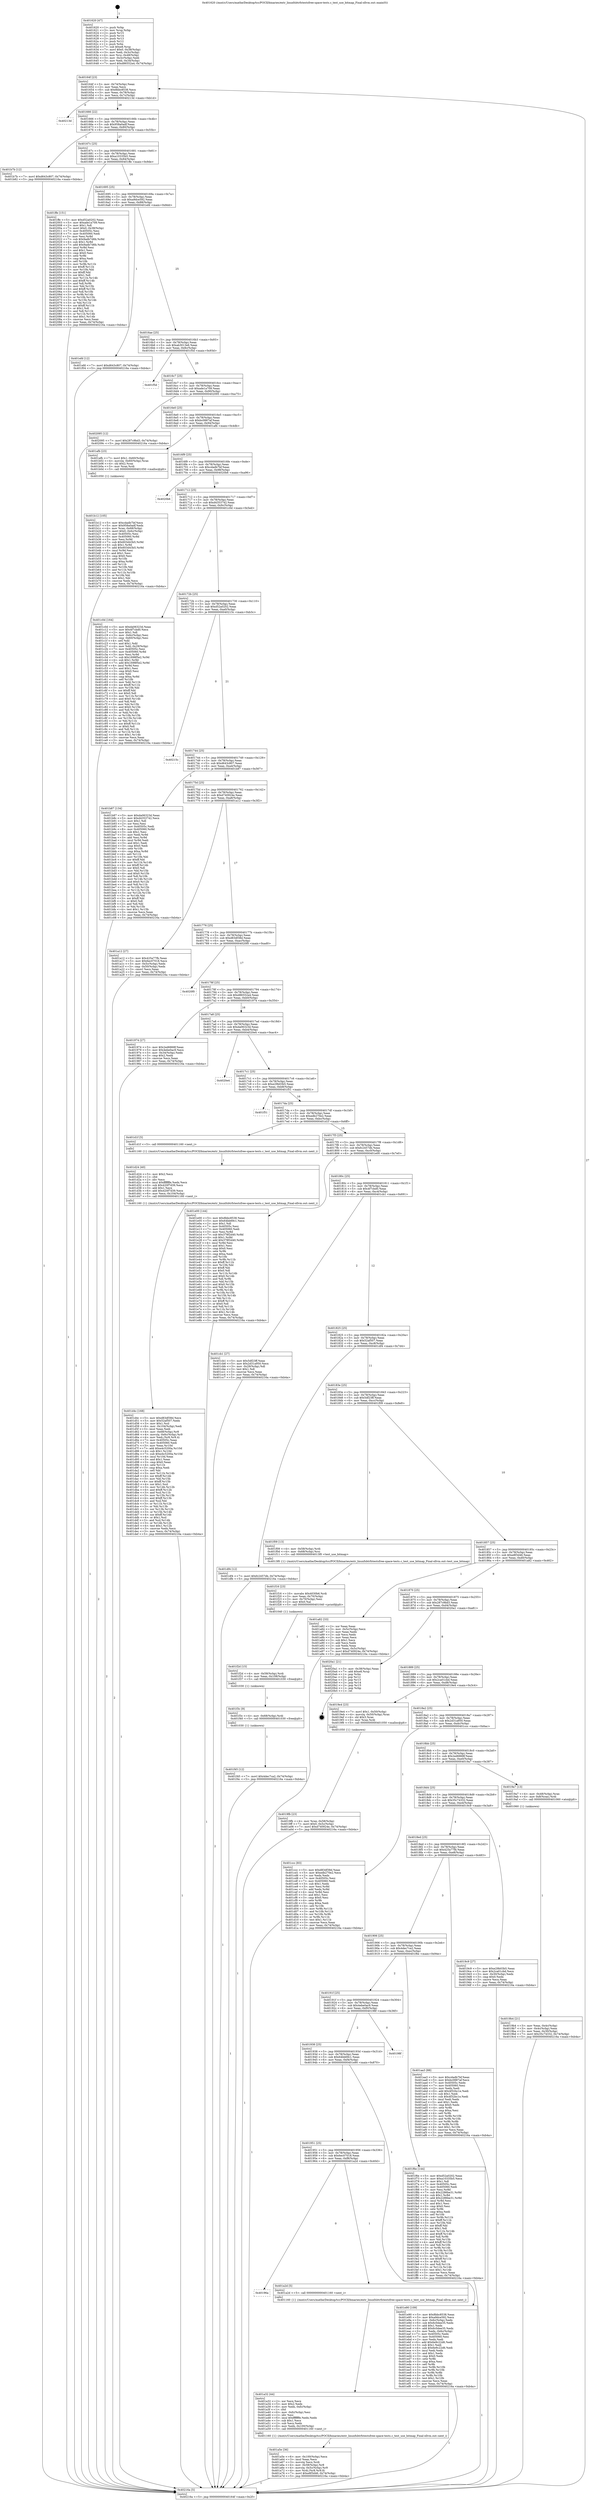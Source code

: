 digraph "0x401620" {
  label = "0x401620 (/mnt/c/Users/mathe/Desktop/tcc/POCII/binaries/extr_linuxfsbtrfstestsfree-space-tests.c_test_use_bitmap_Final-ollvm.out::main(0))"
  labelloc = "t"
  node[shape=record]

  Entry [label="",width=0.3,height=0.3,shape=circle,fillcolor=black,style=filled]
  "0x40164f" [label="{
     0x40164f [23]\l
     | [instrs]\l
     &nbsp;&nbsp;0x40164f \<+3\>: mov -0x74(%rbp),%eax\l
     &nbsp;&nbsp;0x401652 \<+2\>: mov %eax,%ecx\l
     &nbsp;&nbsp;0x401654 \<+6\>: sub $0x8bbc8538,%ecx\l
     &nbsp;&nbsp;0x40165a \<+3\>: mov %eax,-0x78(%rbp)\l
     &nbsp;&nbsp;0x40165d \<+3\>: mov %ecx,-0x7c(%rbp)\l
     &nbsp;&nbsp;0x401660 \<+6\>: je 000000000040213d \<main+0xb1d\>\l
  }"]
  "0x40213d" [label="{
     0x40213d\l
  }", style=dashed]
  "0x401666" [label="{
     0x401666 [22]\l
     | [instrs]\l
     &nbsp;&nbsp;0x401666 \<+5\>: jmp 000000000040166b \<main+0x4b\>\l
     &nbsp;&nbsp;0x40166b \<+3\>: mov -0x78(%rbp),%eax\l
     &nbsp;&nbsp;0x40166e \<+5\>: sub $0x958a0adf,%eax\l
     &nbsp;&nbsp;0x401673 \<+3\>: mov %eax,-0x80(%rbp)\l
     &nbsp;&nbsp;0x401676 \<+6\>: je 0000000000401b7b \<main+0x55b\>\l
  }"]
  Exit [label="",width=0.3,height=0.3,shape=circle,fillcolor=black,style=filled,peripheries=2]
  "0x401b7b" [label="{
     0x401b7b [12]\l
     | [instrs]\l
     &nbsp;&nbsp;0x401b7b \<+7\>: movl $0xd643c807,-0x74(%rbp)\l
     &nbsp;&nbsp;0x401b82 \<+5\>: jmp 000000000040216a \<main+0xb4a\>\l
  }"]
  "0x40167c" [label="{
     0x40167c [25]\l
     | [instrs]\l
     &nbsp;&nbsp;0x40167c \<+5\>: jmp 0000000000401681 \<main+0x61\>\l
     &nbsp;&nbsp;0x401681 \<+3\>: mov -0x78(%rbp),%eax\l
     &nbsp;&nbsp;0x401684 \<+5\>: sub $0xa10335b5,%eax\l
     &nbsp;&nbsp;0x401689 \<+6\>: mov %eax,-0x84(%rbp)\l
     &nbsp;&nbsp;0x40168f \<+6\>: je 0000000000401ffe \<main+0x9de\>\l
  }"]
  "0x401f45" [label="{
     0x401f45 [12]\l
     | [instrs]\l
     &nbsp;&nbsp;0x401f45 \<+7\>: movl $0x4dec7ca2,-0x74(%rbp)\l
     &nbsp;&nbsp;0x401f4c \<+5\>: jmp 000000000040216a \<main+0xb4a\>\l
  }"]
  "0x401ffe" [label="{
     0x401ffe [151]\l
     | [instrs]\l
     &nbsp;&nbsp;0x401ffe \<+5\>: mov $0xd52a0202,%eax\l
     &nbsp;&nbsp;0x402003 \<+5\>: mov $0xade1a709,%ecx\l
     &nbsp;&nbsp;0x402008 \<+2\>: mov $0x1,%dl\l
     &nbsp;&nbsp;0x40200a \<+7\>: movl $0x0,-0x38(%rbp)\l
     &nbsp;&nbsp;0x402011 \<+7\>: mov 0x40505c,%esi\l
     &nbsp;&nbsp;0x402018 \<+7\>: mov 0x405060,%edi\l
     &nbsp;&nbsp;0x40201f \<+3\>: mov %esi,%r8d\l
     &nbsp;&nbsp;0x402022 \<+7\>: sub $0x9adb7d6b,%r8d\l
     &nbsp;&nbsp;0x402029 \<+4\>: sub $0x1,%r8d\l
     &nbsp;&nbsp;0x40202d \<+7\>: add $0x9adb7d6b,%r8d\l
     &nbsp;&nbsp;0x402034 \<+4\>: imul %r8d,%esi\l
     &nbsp;&nbsp;0x402038 \<+3\>: and $0x1,%esi\l
     &nbsp;&nbsp;0x40203b \<+3\>: cmp $0x0,%esi\l
     &nbsp;&nbsp;0x40203e \<+4\>: sete %r9b\l
     &nbsp;&nbsp;0x402042 \<+3\>: cmp $0xa,%edi\l
     &nbsp;&nbsp;0x402045 \<+4\>: setl %r10b\l
     &nbsp;&nbsp;0x402049 \<+3\>: mov %r9b,%r11b\l
     &nbsp;&nbsp;0x40204c \<+4\>: xor $0xff,%r11b\l
     &nbsp;&nbsp;0x402050 \<+3\>: mov %r10b,%bl\l
     &nbsp;&nbsp;0x402053 \<+3\>: xor $0xff,%bl\l
     &nbsp;&nbsp;0x402056 \<+3\>: xor $0x1,%dl\l
     &nbsp;&nbsp;0x402059 \<+3\>: mov %r11b,%r14b\l
     &nbsp;&nbsp;0x40205c \<+4\>: and $0xff,%r14b\l
     &nbsp;&nbsp;0x402060 \<+3\>: and %dl,%r9b\l
     &nbsp;&nbsp;0x402063 \<+3\>: mov %bl,%r15b\l
     &nbsp;&nbsp;0x402066 \<+4\>: and $0xff,%r15b\l
     &nbsp;&nbsp;0x40206a \<+3\>: and %dl,%r10b\l
     &nbsp;&nbsp;0x40206d \<+3\>: or %r9b,%r14b\l
     &nbsp;&nbsp;0x402070 \<+3\>: or %r10b,%r15b\l
     &nbsp;&nbsp;0x402073 \<+3\>: xor %r15b,%r14b\l
     &nbsp;&nbsp;0x402076 \<+3\>: or %bl,%r11b\l
     &nbsp;&nbsp;0x402079 \<+4\>: xor $0xff,%r11b\l
     &nbsp;&nbsp;0x40207d \<+3\>: or $0x1,%dl\l
     &nbsp;&nbsp;0x402080 \<+3\>: and %dl,%r11b\l
     &nbsp;&nbsp;0x402083 \<+3\>: or %r11b,%r14b\l
     &nbsp;&nbsp;0x402086 \<+4\>: test $0x1,%r14b\l
     &nbsp;&nbsp;0x40208a \<+3\>: cmovne %ecx,%eax\l
     &nbsp;&nbsp;0x40208d \<+3\>: mov %eax,-0x74(%rbp)\l
     &nbsp;&nbsp;0x402090 \<+5\>: jmp 000000000040216a \<main+0xb4a\>\l
  }"]
  "0x401695" [label="{
     0x401695 [25]\l
     | [instrs]\l
     &nbsp;&nbsp;0x401695 \<+5\>: jmp 000000000040169a \<main+0x7a\>\l
     &nbsp;&nbsp;0x40169a \<+3\>: mov -0x78(%rbp),%eax\l
     &nbsp;&nbsp;0x40169d \<+5\>: sub $0xa9dce592,%eax\l
     &nbsp;&nbsp;0x4016a2 \<+6\>: mov %eax,-0x88(%rbp)\l
     &nbsp;&nbsp;0x4016a8 \<+6\>: je 0000000000401efd \<main+0x8dd\>\l
  }"]
  "0x401f3c" [label="{
     0x401f3c [9]\l
     | [instrs]\l
     &nbsp;&nbsp;0x401f3c \<+4\>: mov -0x68(%rbp),%rdi\l
     &nbsp;&nbsp;0x401f40 \<+5\>: call 0000000000401030 \<free@plt\>\l
     | [calls]\l
     &nbsp;&nbsp;0x401030 \{1\} (unknown)\l
  }"]
  "0x401efd" [label="{
     0x401efd [12]\l
     | [instrs]\l
     &nbsp;&nbsp;0x401efd \<+7\>: movl $0xd643c807,-0x74(%rbp)\l
     &nbsp;&nbsp;0x401f04 \<+5\>: jmp 000000000040216a \<main+0xb4a\>\l
  }"]
  "0x4016ae" [label="{
     0x4016ae [25]\l
     | [instrs]\l
     &nbsp;&nbsp;0x4016ae \<+5\>: jmp 00000000004016b3 \<main+0x93\>\l
     &nbsp;&nbsp;0x4016b3 \<+3\>: mov -0x78(%rbp),%eax\l
     &nbsp;&nbsp;0x4016b6 \<+5\>: sub $0xab3013e6,%eax\l
     &nbsp;&nbsp;0x4016bb \<+6\>: mov %eax,-0x8c(%rbp)\l
     &nbsp;&nbsp;0x4016c1 \<+6\>: je 0000000000401f5d \<main+0x93d\>\l
  }"]
  "0x401f2d" [label="{
     0x401f2d [15]\l
     | [instrs]\l
     &nbsp;&nbsp;0x401f2d \<+4\>: mov -0x58(%rbp),%rdi\l
     &nbsp;&nbsp;0x401f31 \<+6\>: mov %eax,-0x108(%rbp)\l
     &nbsp;&nbsp;0x401f37 \<+5\>: call 0000000000401030 \<free@plt\>\l
     | [calls]\l
     &nbsp;&nbsp;0x401030 \{1\} (unknown)\l
  }"]
  "0x401f5d" [label="{
     0x401f5d\l
  }", style=dashed]
  "0x4016c7" [label="{
     0x4016c7 [25]\l
     | [instrs]\l
     &nbsp;&nbsp;0x4016c7 \<+5\>: jmp 00000000004016cc \<main+0xac\>\l
     &nbsp;&nbsp;0x4016cc \<+3\>: mov -0x78(%rbp),%eax\l
     &nbsp;&nbsp;0x4016cf \<+5\>: sub $0xade1a709,%eax\l
     &nbsp;&nbsp;0x4016d4 \<+6\>: mov %eax,-0x90(%rbp)\l
     &nbsp;&nbsp;0x4016da \<+6\>: je 0000000000402095 \<main+0xa75\>\l
  }"]
  "0x401f16" [label="{
     0x401f16 [23]\l
     | [instrs]\l
     &nbsp;&nbsp;0x401f16 \<+10\>: movabs $0x4030b6,%rdi\l
     &nbsp;&nbsp;0x401f20 \<+3\>: mov %eax,-0x70(%rbp)\l
     &nbsp;&nbsp;0x401f23 \<+3\>: mov -0x70(%rbp),%esi\l
     &nbsp;&nbsp;0x401f26 \<+2\>: mov $0x0,%al\l
     &nbsp;&nbsp;0x401f28 \<+5\>: call 0000000000401040 \<printf@plt\>\l
     | [calls]\l
     &nbsp;&nbsp;0x401040 \{1\} (unknown)\l
  }"]
  "0x402095" [label="{
     0x402095 [12]\l
     | [instrs]\l
     &nbsp;&nbsp;0x402095 \<+7\>: movl $0x287c9bd3,-0x74(%rbp)\l
     &nbsp;&nbsp;0x40209c \<+5\>: jmp 000000000040216a \<main+0xb4a\>\l
  }"]
  "0x4016e0" [label="{
     0x4016e0 [25]\l
     | [instrs]\l
     &nbsp;&nbsp;0x4016e0 \<+5\>: jmp 00000000004016e5 \<main+0xc5\>\l
     &nbsp;&nbsp;0x4016e5 \<+3\>: mov -0x78(%rbp),%eax\l
     &nbsp;&nbsp;0x4016e8 \<+5\>: sub $0xbc0887af,%eax\l
     &nbsp;&nbsp;0x4016ed \<+6\>: mov %eax,-0x94(%rbp)\l
     &nbsp;&nbsp;0x4016f3 \<+6\>: je 0000000000401afb \<main+0x4db\>\l
  }"]
  "0x401d4c" [label="{
     0x401d4c [168]\l
     | [instrs]\l
     &nbsp;&nbsp;0x401d4c \<+5\>: mov $0xd83df38d,%ecx\l
     &nbsp;&nbsp;0x401d51 \<+5\>: mov $0x52af507,%edx\l
     &nbsp;&nbsp;0x401d56 \<+3\>: mov $0x1,%sil\l
     &nbsp;&nbsp;0x401d59 \<+6\>: mov -0x104(%rbp),%edi\l
     &nbsp;&nbsp;0x401d5f \<+3\>: imul %eax,%edi\l
     &nbsp;&nbsp;0x401d62 \<+4\>: mov -0x68(%rbp),%r8\l
     &nbsp;&nbsp;0x401d66 \<+4\>: movslq -0x6c(%rbp),%r9\l
     &nbsp;&nbsp;0x401d6a \<+4\>: mov %edi,(%r8,%r9,4)\l
     &nbsp;&nbsp;0x401d6e \<+7\>: mov 0x40505c,%eax\l
     &nbsp;&nbsp;0x401d75 \<+7\>: mov 0x405060,%edi\l
     &nbsp;&nbsp;0x401d7c \<+3\>: mov %eax,%r10d\l
     &nbsp;&nbsp;0x401d7f \<+7\>: add $0xe4c5200a,%r10d\l
     &nbsp;&nbsp;0x401d86 \<+4\>: sub $0x1,%r10d\l
     &nbsp;&nbsp;0x401d8a \<+7\>: sub $0xe4c5200a,%r10d\l
     &nbsp;&nbsp;0x401d91 \<+4\>: imul %r10d,%eax\l
     &nbsp;&nbsp;0x401d95 \<+3\>: and $0x1,%eax\l
     &nbsp;&nbsp;0x401d98 \<+3\>: cmp $0x0,%eax\l
     &nbsp;&nbsp;0x401d9b \<+4\>: sete %r11b\l
     &nbsp;&nbsp;0x401d9f \<+3\>: cmp $0xa,%edi\l
     &nbsp;&nbsp;0x401da2 \<+3\>: setl %bl\l
     &nbsp;&nbsp;0x401da5 \<+3\>: mov %r11b,%r14b\l
     &nbsp;&nbsp;0x401da8 \<+4\>: xor $0xff,%r14b\l
     &nbsp;&nbsp;0x401dac \<+3\>: mov %bl,%r15b\l
     &nbsp;&nbsp;0x401daf \<+4\>: xor $0xff,%r15b\l
     &nbsp;&nbsp;0x401db3 \<+4\>: xor $0x1,%sil\l
     &nbsp;&nbsp;0x401db7 \<+3\>: mov %r14b,%r12b\l
     &nbsp;&nbsp;0x401dba \<+4\>: and $0xff,%r12b\l
     &nbsp;&nbsp;0x401dbe \<+3\>: and %sil,%r11b\l
     &nbsp;&nbsp;0x401dc1 \<+3\>: mov %r15b,%r13b\l
     &nbsp;&nbsp;0x401dc4 \<+4\>: and $0xff,%r13b\l
     &nbsp;&nbsp;0x401dc8 \<+3\>: and %sil,%bl\l
     &nbsp;&nbsp;0x401dcb \<+3\>: or %r11b,%r12b\l
     &nbsp;&nbsp;0x401dce \<+3\>: or %bl,%r13b\l
     &nbsp;&nbsp;0x401dd1 \<+3\>: xor %r13b,%r12b\l
     &nbsp;&nbsp;0x401dd4 \<+3\>: or %r15b,%r14b\l
     &nbsp;&nbsp;0x401dd7 \<+4\>: xor $0xff,%r14b\l
     &nbsp;&nbsp;0x401ddb \<+4\>: or $0x1,%sil\l
     &nbsp;&nbsp;0x401ddf \<+3\>: and %sil,%r14b\l
     &nbsp;&nbsp;0x401de2 \<+3\>: or %r14b,%r12b\l
     &nbsp;&nbsp;0x401de5 \<+4\>: test $0x1,%r12b\l
     &nbsp;&nbsp;0x401de9 \<+3\>: cmovne %edx,%ecx\l
     &nbsp;&nbsp;0x401dec \<+3\>: mov %ecx,-0x74(%rbp)\l
     &nbsp;&nbsp;0x401def \<+5\>: jmp 000000000040216a \<main+0xb4a\>\l
  }"]
  "0x401afb" [label="{
     0x401afb [23]\l
     | [instrs]\l
     &nbsp;&nbsp;0x401afb \<+7\>: movl $0x1,-0x60(%rbp)\l
     &nbsp;&nbsp;0x401b02 \<+4\>: movslq -0x60(%rbp),%rax\l
     &nbsp;&nbsp;0x401b06 \<+4\>: shl $0x2,%rax\l
     &nbsp;&nbsp;0x401b0a \<+3\>: mov %rax,%rdi\l
     &nbsp;&nbsp;0x401b0d \<+5\>: call 0000000000401050 \<malloc@plt\>\l
     | [calls]\l
     &nbsp;&nbsp;0x401050 \{1\} (unknown)\l
  }"]
  "0x4016f9" [label="{
     0x4016f9 [25]\l
     | [instrs]\l
     &nbsp;&nbsp;0x4016f9 \<+5\>: jmp 00000000004016fe \<main+0xde\>\l
     &nbsp;&nbsp;0x4016fe \<+3\>: mov -0x78(%rbp),%eax\l
     &nbsp;&nbsp;0x401701 \<+5\>: sub $0xcdadb7bf,%eax\l
     &nbsp;&nbsp;0x401706 \<+6\>: mov %eax,-0x98(%rbp)\l
     &nbsp;&nbsp;0x40170c \<+6\>: je 00000000004020b6 \<main+0xa96\>\l
  }"]
  "0x401d24" [label="{
     0x401d24 [40]\l
     | [instrs]\l
     &nbsp;&nbsp;0x401d24 \<+5\>: mov $0x2,%ecx\l
     &nbsp;&nbsp;0x401d29 \<+1\>: cltd\l
     &nbsp;&nbsp;0x401d2a \<+2\>: idiv %ecx\l
     &nbsp;&nbsp;0x401d2c \<+6\>: imul $0xfffffffe,%edx,%ecx\l
     &nbsp;&nbsp;0x401d32 \<+6\>: sub $0x420f7d39,%ecx\l
     &nbsp;&nbsp;0x401d38 \<+3\>: add $0x1,%ecx\l
     &nbsp;&nbsp;0x401d3b \<+6\>: add $0x420f7d39,%ecx\l
     &nbsp;&nbsp;0x401d41 \<+6\>: mov %ecx,-0x104(%rbp)\l
     &nbsp;&nbsp;0x401d47 \<+5\>: call 0000000000401160 \<next_i\>\l
     | [calls]\l
     &nbsp;&nbsp;0x401160 \{1\} (/mnt/c/Users/mathe/Desktop/tcc/POCII/binaries/extr_linuxfsbtrfstestsfree-space-tests.c_test_use_bitmap_Final-ollvm.out::next_i)\l
  }"]
  "0x4020b6" [label="{
     0x4020b6\l
  }", style=dashed]
  "0x401712" [label="{
     0x401712 [25]\l
     | [instrs]\l
     &nbsp;&nbsp;0x401712 \<+5\>: jmp 0000000000401717 \<main+0xf7\>\l
     &nbsp;&nbsp;0x401717 \<+3\>: mov -0x78(%rbp),%eax\l
     &nbsp;&nbsp;0x40171a \<+5\>: sub $0xd4353742,%eax\l
     &nbsp;&nbsp;0x40171f \<+6\>: mov %eax,-0x9c(%rbp)\l
     &nbsp;&nbsp;0x401725 \<+6\>: je 0000000000401c0d \<main+0x5ed\>\l
  }"]
  "0x401b12" [label="{
     0x401b12 [105]\l
     | [instrs]\l
     &nbsp;&nbsp;0x401b12 \<+5\>: mov $0xcdadb7bf,%ecx\l
     &nbsp;&nbsp;0x401b17 \<+5\>: mov $0x958a0adf,%edx\l
     &nbsp;&nbsp;0x401b1c \<+4\>: mov %rax,-0x68(%rbp)\l
     &nbsp;&nbsp;0x401b20 \<+7\>: movl $0x0,-0x6c(%rbp)\l
     &nbsp;&nbsp;0x401b27 \<+7\>: mov 0x40505c,%esi\l
     &nbsp;&nbsp;0x401b2e \<+8\>: mov 0x405060,%r8d\l
     &nbsp;&nbsp;0x401b36 \<+3\>: mov %esi,%r9d\l
     &nbsp;&nbsp;0x401b39 \<+7\>: sub $0x603d43b5,%r9d\l
     &nbsp;&nbsp;0x401b40 \<+4\>: sub $0x1,%r9d\l
     &nbsp;&nbsp;0x401b44 \<+7\>: add $0x603d43b5,%r9d\l
     &nbsp;&nbsp;0x401b4b \<+4\>: imul %r9d,%esi\l
     &nbsp;&nbsp;0x401b4f \<+3\>: and $0x1,%esi\l
     &nbsp;&nbsp;0x401b52 \<+3\>: cmp $0x0,%esi\l
     &nbsp;&nbsp;0x401b55 \<+4\>: sete %r10b\l
     &nbsp;&nbsp;0x401b59 \<+4\>: cmp $0xa,%r8d\l
     &nbsp;&nbsp;0x401b5d \<+4\>: setl %r11b\l
     &nbsp;&nbsp;0x401b61 \<+3\>: mov %r10b,%bl\l
     &nbsp;&nbsp;0x401b64 \<+3\>: and %r11b,%bl\l
     &nbsp;&nbsp;0x401b67 \<+3\>: xor %r11b,%r10b\l
     &nbsp;&nbsp;0x401b6a \<+3\>: or %r10b,%bl\l
     &nbsp;&nbsp;0x401b6d \<+3\>: test $0x1,%bl\l
     &nbsp;&nbsp;0x401b70 \<+3\>: cmovne %edx,%ecx\l
     &nbsp;&nbsp;0x401b73 \<+3\>: mov %ecx,-0x74(%rbp)\l
     &nbsp;&nbsp;0x401b76 \<+5\>: jmp 000000000040216a \<main+0xb4a\>\l
  }"]
  "0x401c0d" [label="{
     0x401c0d [164]\l
     | [instrs]\l
     &nbsp;&nbsp;0x401c0d \<+5\>: mov $0xda06323d,%eax\l
     &nbsp;&nbsp;0x401c12 \<+5\>: mov $0x4f7cbd0,%ecx\l
     &nbsp;&nbsp;0x401c17 \<+2\>: mov $0x1,%dl\l
     &nbsp;&nbsp;0x401c19 \<+3\>: mov -0x6c(%rbp),%esi\l
     &nbsp;&nbsp;0x401c1c \<+3\>: cmp -0x60(%rbp),%esi\l
     &nbsp;&nbsp;0x401c1f \<+4\>: setl %dil\l
     &nbsp;&nbsp;0x401c23 \<+4\>: and $0x1,%dil\l
     &nbsp;&nbsp;0x401c27 \<+4\>: mov %dil,-0x29(%rbp)\l
     &nbsp;&nbsp;0x401c2b \<+7\>: mov 0x40505c,%esi\l
     &nbsp;&nbsp;0x401c32 \<+8\>: mov 0x405060,%r8d\l
     &nbsp;&nbsp;0x401c3a \<+3\>: mov %esi,%r9d\l
     &nbsp;&nbsp;0x401c3d \<+7\>: sub $0x1698f5e2,%r9d\l
     &nbsp;&nbsp;0x401c44 \<+4\>: sub $0x1,%r9d\l
     &nbsp;&nbsp;0x401c48 \<+7\>: add $0x1698f5e2,%r9d\l
     &nbsp;&nbsp;0x401c4f \<+4\>: imul %r9d,%esi\l
     &nbsp;&nbsp;0x401c53 \<+3\>: and $0x1,%esi\l
     &nbsp;&nbsp;0x401c56 \<+3\>: cmp $0x0,%esi\l
     &nbsp;&nbsp;0x401c59 \<+4\>: sete %dil\l
     &nbsp;&nbsp;0x401c5d \<+4\>: cmp $0xa,%r8d\l
     &nbsp;&nbsp;0x401c61 \<+4\>: setl %r10b\l
     &nbsp;&nbsp;0x401c65 \<+3\>: mov %dil,%r11b\l
     &nbsp;&nbsp;0x401c68 \<+4\>: xor $0xff,%r11b\l
     &nbsp;&nbsp;0x401c6c \<+3\>: mov %r10b,%bl\l
     &nbsp;&nbsp;0x401c6f \<+3\>: xor $0xff,%bl\l
     &nbsp;&nbsp;0x401c72 \<+3\>: xor $0x0,%dl\l
     &nbsp;&nbsp;0x401c75 \<+3\>: mov %r11b,%r14b\l
     &nbsp;&nbsp;0x401c78 \<+4\>: and $0x0,%r14b\l
     &nbsp;&nbsp;0x401c7c \<+3\>: and %dl,%dil\l
     &nbsp;&nbsp;0x401c7f \<+3\>: mov %bl,%r15b\l
     &nbsp;&nbsp;0x401c82 \<+4\>: and $0x0,%r15b\l
     &nbsp;&nbsp;0x401c86 \<+3\>: and %dl,%r10b\l
     &nbsp;&nbsp;0x401c89 \<+3\>: or %dil,%r14b\l
     &nbsp;&nbsp;0x401c8c \<+3\>: or %r10b,%r15b\l
     &nbsp;&nbsp;0x401c8f \<+3\>: xor %r15b,%r14b\l
     &nbsp;&nbsp;0x401c92 \<+3\>: or %bl,%r11b\l
     &nbsp;&nbsp;0x401c95 \<+4\>: xor $0xff,%r11b\l
     &nbsp;&nbsp;0x401c99 \<+3\>: or $0x0,%dl\l
     &nbsp;&nbsp;0x401c9c \<+3\>: and %dl,%r11b\l
     &nbsp;&nbsp;0x401c9f \<+3\>: or %r11b,%r14b\l
     &nbsp;&nbsp;0x401ca2 \<+4\>: test $0x1,%r14b\l
     &nbsp;&nbsp;0x401ca6 \<+3\>: cmovne %ecx,%eax\l
     &nbsp;&nbsp;0x401ca9 \<+3\>: mov %eax,-0x74(%rbp)\l
     &nbsp;&nbsp;0x401cac \<+5\>: jmp 000000000040216a \<main+0xb4a\>\l
  }"]
  "0x40172b" [label="{
     0x40172b [25]\l
     | [instrs]\l
     &nbsp;&nbsp;0x40172b \<+5\>: jmp 0000000000401730 \<main+0x110\>\l
     &nbsp;&nbsp;0x401730 \<+3\>: mov -0x78(%rbp),%eax\l
     &nbsp;&nbsp;0x401733 \<+5\>: sub $0xd52a0202,%eax\l
     &nbsp;&nbsp;0x401738 \<+6\>: mov %eax,-0xa0(%rbp)\l
     &nbsp;&nbsp;0x40173e \<+6\>: je 000000000040215c \<main+0xb3c\>\l
  }"]
  "0x401a5e" [label="{
     0x401a5e [36]\l
     | [instrs]\l
     &nbsp;&nbsp;0x401a5e \<+6\>: mov -0x100(%rbp),%ecx\l
     &nbsp;&nbsp;0x401a64 \<+3\>: imul %eax,%ecx\l
     &nbsp;&nbsp;0x401a67 \<+3\>: movslq %ecx,%rdi\l
     &nbsp;&nbsp;0x401a6a \<+4\>: mov -0x58(%rbp),%r8\l
     &nbsp;&nbsp;0x401a6e \<+4\>: movslq -0x5c(%rbp),%r9\l
     &nbsp;&nbsp;0x401a72 \<+4\>: mov %rdi,(%r8,%r9,8)\l
     &nbsp;&nbsp;0x401a76 \<+7\>: movl $0xe8f3d46,-0x74(%rbp)\l
     &nbsp;&nbsp;0x401a7d \<+5\>: jmp 000000000040216a \<main+0xb4a\>\l
  }"]
  "0x40215c" [label="{
     0x40215c\l
  }", style=dashed]
  "0x401744" [label="{
     0x401744 [25]\l
     | [instrs]\l
     &nbsp;&nbsp;0x401744 \<+5\>: jmp 0000000000401749 \<main+0x129\>\l
     &nbsp;&nbsp;0x401749 \<+3\>: mov -0x78(%rbp),%eax\l
     &nbsp;&nbsp;0x40174c \<+5\>: sub $0xd643c807,%eax\l
     &nbsp;&nbsp;0x401751 \<+6\>: mov %eax,-0xa4(%rbp)\l
     &nbsp;&nbsp;0x401757 \<+6\>: je 0000000000401b87 \<main+0x567\>\l
  }"]
  "0x401a32" [label="{
     0x401a32 [44]\l
     | [instrs]\l
     &nbsp;&nbsp;0x401a32 \<+2\>: xor %ecx,%ecx\l
     &nbsp;&nbsp;0x401a34 \<+5\>: mov $0x2,%edx\l
     &nbsp;&nbsp;0x401a39 \<+6\>: mov %edx,-0xfc(%rbp)\l
     &nbsp;&nbsp;0x401a3f \<+1\>: cltd\l
     &nbsp;&nbsp;0x401a40 \<+6\>: mov -0xfc(%rbp),%esi\l
     &nbsp;&nbsp;0x401a46 \<+2\>: idiv %esi\l
     &nbsp;&nbsp;0x401a48 \<+6\>: imul $0xfffffffe,%edx,%edx\l
     &nbsp;&nbsp;0x401a4e \<+3\>: sub $0x1,%ecx\l
     &nbsp;&nbsp;0x401a51 \<+2\>: sub %ecx,%edx\l
     &nbsp;&nbsp;0x401a53 \<+6\>: mov %edx,-0x100(%rbp)\l
     &nbsp;&nbsp;0x401a59 \<+5\>: call 0000000000401160 \<next_i\>\l
     | [calls]\l
     &nbsp;&nbsp;0x401160 \{1\} (/mnt/c/Users/mathe/Desktop/tcc/POCII/binaries/extr_linuxfsbtrfstestsfree-space-tests.c_test_use_bitmap_Final-ollvm.out::next_i)\l
  }"]
  "0x401b87" [label="{
     0x401b87 [134]\l
     | [instrs]\l
     &nbsp;&nbsp;0x401b87 \<+5\>: mov $0xda06323d,%eax\l
     &nbsp;&nbsp;0x401b8c \<+5\>: mov $0xd4353742,%ecx\l
     &nbsp;&nbsp;0x401b91 \<+2\>: mov $0x1,%dl\l
     &nbsp;&nbsp;0x401b93 \<+2\>: xor %esi,%esi\l
     &nbsp;&nbsp;0x401b95 \<+7\>: mov 0x40505c,%edi\l
     &nbsp;&nbsp;0x401b9c \<+8\>: mov 0x405060,%r8d\l
     &nbsp;&nbsp;0x401ba4 \<+3\>: sub $0x1,%esi\l
     &nbsp;&nbsp;0x401ba7 \<+3\>: mov %edi,%r9d\l
     &nbsp;&nbsp;0x401baa \<+3\>: add %esi,%r9d\l
     &nbsp;&nbsp;0x401bad \<+4\>: imul %r9d,%edi\l
     &nbsp;&nbsp;0x401bb1 \<+3\>: and $0x1,%edi\l
     &nbsp;&nbsp;0x401bb4 \<+3\>: cmp $0x0,%edi\l
     &nbsp;&nbsp;0x401bb7 \<+4\>: sete %r10b\l
     &nbsp;&nbsp;0x401bbb \<+4\>: cmp $0xa,%r8d\l
     &nbsp;&nbsp;0x401bbf \<+4\>: setl %r11b\l
     &nbsp;&nbsp;0x401bc3 \<+3\>: mov %r10b,%bl\l
     &nbsp;&nbsp;0x401bc6 \<+3\>: xor $0xff,%bl\l
     &nbsp;&nbsp;0x401bc9 \<+3\>: mov %r11b,%r14b\l
     &nbsp;&nbsp;0x401bcc \<+4\>: xor $0xff,%r14b\l
     &nbsp;&nbsp;0x401bd0 \<+3\>: xor $0x0,%dl\l
     &nbsp;&nbsp;0x401bd3 \<+3\>: mov %bl,%r15b\l
     &nbsp;&nbsp;0x401bd6 \<+4\>: and $0x0,%r15b\l
     &nbsp;&nbsp;0x401bda \<+3\>: and %dl,%r10b\l
     &nbsp;&nbsp;0x401bdd \<+3\>: mov %r14b,%r12b\l
     &nbsp;&nbsp;0x401be0 \<+4\>: and $0x0,%r12b\l
     &nbsp;&nbsp;0x401be4 \<+3\>: and %dl,%r11b\l
     &nbsp;&nbsp;0x401be7 \<+3\>: or %r10b,%r15b\l
     &nbsp;&nbsp;0x401bea \<+3\>: or %r11b,%r12b\l
     &nbsp;&nbsp;0x401bed \<+3\>: xor %r12b,%r15b\l
     &nbsp;&nbsp;0x401bf0 \<+3\>: or %r14b,%bl\l
     &nbsp;&nbsp;0x401bf3 \<+3\>: xor $0xff,%bl\l
     &nbsp;&nbsp;0x401bf6 \<+3\>: or $0x0,%dl\l
     &nbsp;&nbsp;0x401bf9 \<+2\>: and %dl,%bl\l
     &nbsp;&nbsp;0x401bfb \<+3\>: or %bl,%r15b\l
     &nbsp;&nbsp;0x401bfe \<+4\>: test $0x1,%r15b\l
     &nbsp;&nbsp;0x401c02 \<+3\>: cmovne %ecx,%eax\l
     &nbsp;&nbsp;0x401c05 \<+3\>: mov %eax,-0x74(%rbp)\l
     &nbsp;&nbsp;0x401c08 \<+5\>: jmp 000000000040216a \<main+0xb4a\>\l
  }"]
  "0x40175d" [label="{
     0x40175d [25]\l
     | [instrs]\l
     &nbsp;&nbsp;0x40175d \<+5\>: jmp 0000000000401762 \<main+0x142\>\l
     &nbsp;&nbsp;0x401762 \<+3\>: mov -0x78(%rbp),%eax\l
     &nbsp;&nbsp;0x401765 \<+5\>: sub $0xd740924e,%eax\l
     &nbsp;&nbsp;0x40176a \<+6\>: mov %eax,-0xa8(%rbp)\l
     &nbsp;&nbsp;0x401770 \<+6\>: je 0000000000401a12 \<main+0x3f2\>\l
  }"]
  "0x40196a" [label="{
     0x40196a\l
  }", style=dashed]
  "0x401a12" [label="{
     0x401a12 [27]\l
     | [instrs]\l
     &nbsp;&nbsp;0x401a12 \<+5\>: mov $0x425a77fb,%eax\l
     &nbsp;&nbsp;0x401a17 \<+5\>: mov $0x6ec07018,%ecx\l
     &nbsp;&nbsp;0x401a1c \<+3\>: mov -0x5c(%rbp),%edx\l
     &nbsp;&nbsp;0x401a1f \<+3\>: cmp -0x50(%rbp),%edx\l
     &nbsp;&nbsp;0x401a22 \<+3\>: cmovl %ecx,%eax\l
     &nbsp;&nbsp;0x401a25 \<+3\>: mov %eax,-0x74(%rbp)\l
     &nbsp;&nbsp;0x401a28 \<+5\>: jmp 000000000040216a \<main+0xb4a\>\l
  }"]
  "0x401776" [label="{
     0x401776 [25]\l
     | [instrs]\l
     &nbsp;&nbsp;0x401776 \<+5\>: jmp 000000000040177b \<main+0x15b\>\l
     &nbsp;&nbsp;0x40177b \<+3\>: mov -0x78(%rbp),%eax\l
     &nbsp;&nbsp;0x40177e \<+5\>: sub $0xd83df38d,%eax\l
     &nbsp;&nbsp;0x401783 \<+6\>: mov %eax,-0xac(%rbp)\l
     &nbsp;&nbsp;0x401789 \<+6\>: je 00000000004020f0 \<main+0xad0\>\l
  }"]
  "0x401a2d" [label="{
     0x401a2d [5]\l
     | [instrs]\l
     &nbsp;&nbsp;0x401a2d \<+5\>: call 0000000000401160 \<next_i\>\l
     | [calls]\l
     &nbsp;&nbsp;0x401160 \{1\} (/mnt/c/Users/mathe/Desktop/tcc/POCII/binaries/extr_linuxfsbtrfstestsfree-space-tests.c_test_use_bitmap_Final-ollvm.out::next_i)\l
  }"]
  "0x4020f0" [label="{
     0x4020f0\l
  }", style=dashed]
  "0x40178f" [label="{
     0x40178f [25]\l
     | [instrs]\l
     &nbsp;&nbsp;0x40178f \<+5\>: jmp 0000000000401794 \<main+0x174\>\l
     &nbsp;&nbsp;0x401794 \<+3\>: mov -0x78(%rbp),%eax\l
     &nbsp;&nbsp;0x401797 \<+5\>: sub $0xd86552a4,%eax\l
     &nbsp;&nbsp;0x40179c \<+6\>: mov %eax,-0xb0(%rbp)\l
     &nbsp;&nbsp;0x4017a2 \<+6\>: je 0000000000401974 \<main+0x354\>\l
  }"]
  "0x401951" [label="{
     0x401951 [25]\l
     | [instrs]\l
     &nbsp;&nbsp;0x401951 \<+5\>: jmp 0000000000401956 \<main+0x336\>\l
     &nbsp;&nbsp;0x401956 \<+3\>: mov -0x78(%rbp),%eax\l
     &nbsp;&nbsp;0x401959 \<+5\>: sub $0x6ec07018,%eax\l
     &nbsp;&nbsp;0x40195e \<+6\>: mov %eax,-0xf8(%rbp)\l
     &nbsp;&nbsp;0x401964 \<+6\>: je 0000000000401a2d \<main+0x40d\>\l
  }"]
  "0x401974" [label="{
     0x401974 [27]\l
     | [instrs]\l
     &nbsp;&nbsp;0x401974 \<+5\>: mov $0x2ed6868f,%eax\l
     &nbsp;&nbsp;0x401979 \<+5\>: mov $0x4ebe0ac9,%ecx\l
     &nbsp;&nbsp;0x40197e \<+3\>: mov -0x34(%rbp),%edx\l
     &nbsp;&nbsp;0x401981 \<+3\>: cmp $0x2,%edx\l
     &nbsp;&nbsp;0x401984 \<+3\>: cmovne %ecx,%eax\l
     &nbsp;&nbsp;0x401987 \<+3\>: mov %eax,-0x74(%rbp)\l
     &nbsp;&nbsp;0x40198a \<+5\>: jmp 000000000040216a \<main+0xb4a\>\l
  }"]
  "0x4017a8" [label="{
     0x4017a8 [25]\l
     | [instrs]\l
     &nbsp;&nbsp;0x4017a8 \<+5\>: jmp 00000000004017ad \<main+0x18d\>\l
     &nbsp;&nbsp;0x4017ad \<+3\>: mov -0x78(%rbp),%eax\l
     &nbsp;&nbsp;0x4017b0 \<+5\>: sub $0xda06323d,%eax\l
     &nbsp;&nbsp;0x4017b5 \<+6\>: mov %eax,-0xb4(%rbp)\l
     &nbsp;&nbsp;0x4017bb \<+6\>: je 00000000004020e4 \<main+0xac4\>\l
  }"]
  "0x40216a" [label="{
     0x40216a [5]\l
     | [instrs]\l
     &nbsp;&nbsp;0x40216a \<+5\>: jmp 000000000040164f \<main+0x2f\>\l
  }"]
  "0x401620" [label="{
     0x401620 [47]\l
     | [instrs]\l
     &nbsp;&nbsp;0x401620 \<+1\>: push %rbp\l
     &nbsp;&nbsp;0x401621 \<+3\>: mov %rsp,%rbp\l
     &nbsp;&nbsp;0x401624 \<+2\>: push %r15\l
     &nbsp;&nbsp;0x401626 \<+2\>: push %r14\l
     &nbsp;&nbsp;0x401628 \<+2\>: push %r13\l
     &nbsp;&nbsp;0x40162a \<+2\>: push %r12\l
     &nbsp;&nbsp;0x40162c \<+1\>: push %rbx\l
     &nbsp;&nbsp;0x40162d \<+7\>: sub $0xe8,%rsp\l
     &nbsp;&nbsp;0x401634 \<+7\>: movl $0x0,-0x38(%rbp)\l
     &nbsp;&nbsp;0x40163b \<+3\>: mov %edi,-0x3c(%rbp)\l
     &nbsp;&nbsp;0x40163e \<+4\>: mov %rsi,-0x48(%rbp)\l
     &nbsp;&nbsp;0x401642 \<+3\>: mov -0x3c(%rbp),%edi\l
     &nbsp;&nbsp;0x401645 \<+3\>: mov %edi,-0x34(%rbp)\l
     &nbsp;&nbsp;0x401648 \<+7\>: movl $0xd86552a4,-0x74(%rbp)\l
  }"]
  "0x401e90" [label="{
     0x401e90 [109]\l
     | [instrs]\l
     &nbsp;&nbsp;0x401e90 \<+5\>: mov $0x8bbc8538,%eax\l
     &nbsp;&nbsp;0x401e95 \<+5\>: mov $0xa9dce592,%ecx\l
     &nbsp;&nbsp;0x401e9a \<+3\>: mov -0x6c(%rbp),%edx\l
     &nbsp;&nbsp;0x401e9d \<+6\>: sub $0x6c0dee35,%edx\l
     &nbsp;&nbsp;0x401ea3 \<+3\>: add $0x1,%edx\l
     &nbsp;&nbsp;0x401ea6 \<+6\>: add $0x6c0dee35,%edx\l
     &nbsp;&nbsp;0x401eac \<+3\>: mov %edx,-0x6c(%rbp)\l
     &nbsp;&nbsp;0x401eaf \<+7\>: mov 0x40505c,%edx\l
     &nbsp;&nbsp;0x401eb6 \<+7\>: mov 0x405060,%esi\l
     &nbsp;&nbsp;0x401ebd \<+2\>: mov %edx,%edi\l
     &nbsp;&nbsp;0x401ebf \<+6\>: add $0x6e9c22d6,%edi\l
     &nbsp;&nbsp;0x401ec5 \<+3\>: sub $0x1,%edi\l
     &nbsp;&nbsp;0x401ec8 \<+6\>: sub $0x6e9c22d6,%edi\l
     &nbsp;&nbsp;0x401ece \<+3\>: imul %edi,%edx\l
     &nbsp;&nbsp;0x401ed1 \<+3\>: and $0x1,%edx\l
     &nbsp;&nbsp;0x401ed4 \<+3\>: cmp $0x0,%edx\l
     &nbsp;&nbsp;0x401ed7 \<+4\>: sete %r8b\l
     &nbsp;&nbsp;0x401edb \<+3\>: cmp $0xa,%esi\l
     &nbsp;&nbsp;0x401ede \<+4\>: setl %r9b\l
     &nbsp;&nbsp;0x401ee2 \<+3\>: mov %r8b,%r10b\l
     &nbsp;&nbsp;0x401ee5 \<+3\>: and %r9b,%r10b\l
     &nbsp;&nbsp;0x401ee8 \<+3\>: xor %r9b,%r8b\l
     &nbsp;&nbsp;0x401eeb \<+3\>: or %r8b,%r10b\l
     &nbsp;&nbsp;0x401eee \<+4\>: test $0x1,%r10b\l
     &nbsp;&nbsp;0x401ef2 \<+3\>: cmovne %ecx,%eax\l
     &nbsp;&nbsp;0x401ef5 \<+3\>: mov %eax,-0x74(%rbp)\l
     &nbsp;&nbsp;0x401ef8 \<+5\>: jmp 000000000040216a \<main+0xb4a\>\l
  }"]
  "0x4020e4" [label="{
     0x4020e4\l
  }", style=dashed]
  "0x4017c1" [label="{
     0x4017c1 [25]\l
     | [instrs]\l
     &nbsp;&nbsp;0x4017c1 \<+5\>: jmp 00000000004017c6 \<main+0x1a6\>\l
     &nbsp;&nbsp;0x4017c6 \<+3\>: mov -0x78(%rbp),%eax\l
     &nbsp;&nbsp;0x4017c9 \<+5\>: sub $0xe29b03b5,%eax\l
     &nbsp;&nbsp;0x4017ce \<+6\>: mov %eax,-0xb8(%rbp)\l
     &nbsp;&nbsp;0x4017d4 \<+6\>: je 0000000000401f51 \<main+0x931\>\l
  }"]
  "0x401938" [label="{
     0x401938 [25]\l
     | [instrs]\l
     &nbsp;&nbsp;0x401938 \<+5\>: jmp 000000000040193d \<main+0x31d\>\l
     &nbsp;&nbsp;0x40193d \<+3\>: mov -0x78(%rbp),%eax\l
     &nbsp;&nbsp;0x401940 \<+5\>: sub $0x64bb69c1,%eax\l
     &nbsp;&nbsp;0x401945 \<+6\>: mov %eax,-0xf4(%rbp)\l
     &nbsp;&nbsp;0x40194b \<+6\>: je 0000000000401e90 \<main+0x870\>\l
  }"]
  "0x401f51" [label="{
     0x401f51\l
  }", style=dashed]
  "0x4017da" [label="{
     0x4017da [25]\l
     | [instrs]\l
     &nbsp;&nbsp;0x4017da \<+5\>: jmp 00000000004017df \<main+0x1bf\>\l
     &nbsp;&nbsp;0x4017df \<+3\>: mov -0x78(%rbp),%eax\l
     &nbsp;&nbsp;0x4017e2 \<+5\>: sub $0xedb270e2,%eax\l
     &nbsp;&nbsp;0x4017e7 \<+6\>: mov %eax,-0xbc(%rbp)\l
     &nbsp;&nbsp;0x4017ed \<+6\>: je 0000000000401d1f \<main+0x6ff\>\l
  }"]
  "0x40198f" [label="{
     0x40198f\l
  }", style=dashed]
  "0x401d1f" [label="{
     0x401d1f [5]\l
     | [instrs]\l
     &nbsp;&nbsp;0x401d1f \<+5\>: call 0000000000401160 \<next_i\>\l
     | [calls]\l
     &nbsp;&nbsp;0x401160 \{1\} (/mnt/c/Users/mathe/Desktop/tcc/POCII/binaries/extr_linuxfsbtrfstestsfree-space-tests.c_test_use_bitmap_Final-ollvm.out::next_i)\l
  }"]
  "0x4017f3" [label="{
     0x4017f3 [25]\l
     | [instrs]\l
     &nbsp;&nbsp;0x4017f3 \<+5\>: jmp 00000000004017f8 \<main+0x1d8\>\l
     &nbsp;&nbsp;0x4017f8 \<+3\>: mov -0x78(%rbp),%eax\l
     &nbsp;&nbsp;0x4017fb \<+5\>: sub $0xfc2457db,%eax\l
     &nbsp;&nbsp;0x401800 \<+6\>: mov %eax,-0xc0(%rbp)\l
     &nbsp;&nbsp;0x401806 \<+6\>: je 0000000000401e00 \<main+0x7e0\>\l
  }"]
  "0x40191f" [label="{
     0x40191f [25]\l
     | [instrs]\l
     &nbsp;&nbsp;0x40191f \<+5\>: jmp 0000000000401924 \<main+0x304\>\l
     &nbsp;&nbsp;0x401924 \<+3\>: mov -0x78(%rbp),%eax\l
     &nbsp;&nbsp;0x401927 \<+5\>: sub $0x4ebe0ac9,%eax\l
     &nbsp;&nbsp;0x40192c \<+6\>: mov %eax,-0xf0(%rbp)\l
     &nbsp;&nbsp;0x401932 \<+6\>: je 000000000040198f \<main+0x36f\>\l
  }"]
  "0x401e00" [label="{
     0x401e00 [144]\l
     | [instrs]\l
     &nbsp;&nbsp;0x401e00 \<+5\>: mov $0x8bbc8538,%eax\l
     &nbsp;&nbsp;0x401e05 \<+5\>: mov $0x64bb69c1,%ecx\l
     &nbsp;&nbsp;0x401e0a \<+2\>: mov $0x1,%dl\l
     &nbsp;&nbsp;0x401e0c \<+7\>: mov 0x40505c,%esi\l
     &nbsp;&nbsp;0x401e13 \<+7\>: mov 0x405060,%edi\l
     &nbsp;&nbsp;0x401e1a \<+3\>: mov %esi,%r8d\l
     &nbsp;&nbsp;0x401e1d \<+7\>: sub $0x378f2d40,%r8d\l
     &nbsp;&nbsp;0x401e24 \<+4\>: sub $0x1,%r8d\l
     &nbsp;&nbsp;0x401e28 \<+7\>: add $0x378f2d40,%r8d\l
     &nbsp;&nbsp;0x401e2f \<+4\>: imul %r8d,%esi\l
     &nbsp;&nbsp;0x401e33 \<+3\>: and $0x1,%esi\l
     &nbsp;&nbsp;0x401e36 \<+3\>: cmp $0x0,%esi\l
     &nbsp;&nbsp;0x401e39 \<+4\>: sete %r9b\l
     &nbsp;&nbsp;0x401e3d \<+3\>: cmp $0xa,%edi\l
     &nbsp;&nbsp;0x401e40 \<+4\>: setl %r10b\l
     &nbsp;&nbsp;0x401e44 \<+3\>: mov %r9b,%r11b\l
     &nbsp;&nbsp;0x401e47 \<+4\>: xor $0xff,%r11b\l
     &nbsp;&nbsp;0x401e4b \<+3\>: mov %r10b,%bl\l
     &nbsp;&nbsp;0x401e4e \<+3\>: xor $0xff,%bl\l
     &nbsp;&nbsp;0x401e51 \<+3\>: xor $0x0,%dl\l
     &nbsp;&nbsp;0x401e54 \<+3\>: mov %r11b,%r14b\l
     &nbsp;&nbsp;0x401e57 \<+4\>: and $0x0,%r14b\l
     &nbsp;&nbsp;0x401e5b \<+3\>: and %dl,%r9b\l
     &nbsp;&nbsp;0x401e5e \<+3\>: mov %bl,%r15b\l
     &nbsp;&nbsp;0x401e61 \<+4\>: and $0x0,%r15b\l
     &nbsp;&nbsp;0x401e65 \<+3\>: and %dl,%r10b\l
     &nbsp;&nbsp;0x401e68 \<+3\>: or %r9b,%r14b\l
     &nbsp;&nbsp;0x401e6b \<+3\>: or %r10b,%r15b\l
     &nbsp;&nbsp;0x401e6e \<+3\>: xor %r15b,%r14b\l
     &nbsp;&nbsp;0x401e71 \<+3\>: or %bl,%r11b\l
     &nbsp;&nbsp;0x401e74 \<+4\>: xor $0xff,%r11b\l
     &nbsp;&nbsp;0x401e78 \<+3\>: or $0x0,%dl\l
     &nbsp;&nbsp;0x401e7b \<+3\>: and %dl,%r11b\l
     &nbsp;&nbsp;0x401e7e \<+3\>: or %r11b,%r14b\l
     &nbsp;&nbsp;0x401e81 \<+4\>: test $0x1,%r14b\l
     &nbsp;&nbsp;0x401e85 \<+3\>: cmovne %ecx,%eax\l
     &nbsp;&nbsp;0x401e88 \<+3\>: mov %eax,-0x74(%rbp)\l
     &nbsp;&nbsp;0x401e8b \<+5\>: jmp 000000000040216a \<main+0xb4a\>\l
  }"]
  "0x40180c" [label="{
     0x40180c [25]\l
     | [instrs]\l
     &nbsp;&nbsp;0x40180c \<+5\>: jmp 0000000000401811 \<main+0x1f1\>\l
     &nbsp;&nbsp;0x401811 \<+3\>: mov -0x78(%rbp),%eax\l
     &nbsp;&nbsp;0x401814 \<+5\>: sub $0x4f7cbd0,%eax\l
     &nbsp;&nbsp;0x401819 \<+6\>: mov %eax,-0xc4(%rbp)\l
     &nbsp;&nbsp;0x40181f \<+6\>: je 0000000000401cb1 \<main+0x691\>\l
  }"]
  "0x401f6e" [label="{
     0x401f6e [144]\l
     | [instrs]\l
     &nbsp;&nbsp;0x401f6e \<+5\>: mov $0xd52a0202,%eax\l
     &nbsp;&nbsp;0x401f73 \<+5\>: mov $0xa10335b5,%ecx\l
     &nbsp;&nbsp;0x401f78 \<+2\>: mov $0x1,%dl\l
     &nbsp;&nbsp;0x401f7a \<+7\>: mov 0x40505c,%esi\l
     &nbsp;&nbsp;0x401f81 \<+7\>: mov 0x405060,%edi\l
     &nbsp;&nbsp;0x401f88 \<+3\>: mov %esi,%r8d\l
     &nbsp;&nbsp;0x401f8b \<+7\>: sub $0x2286be31,%r8d\l
     &nbsp;&nbsp;0x401f92 \<+4\>: sub $0x1,%r8d\l
     &nbsp;&nbsp;0x401f96 \<+7\>: add $0x2286be31,%r8d\l
     &nbsp;&nbsp;0x401f9d \<+4\>: imul %r8d,%esi\l
     &nbsp;&nbsp;0x401fa1 \<+3\>: and $0x1,%esi\l
     &nbsp;&nbsp;0x401fa4 \<+3\>: cmp $0x0,%esi\l
     &nbsp;&nbsp;0x401fa7 \<+4\>: sete %r9b\l
     &nbsp;&nbsp;0x401fab \<+3\>: cmp $0xa,%edi\l
     &nbsp;&nbsp;0x401fae \<+4\>: setl %r10b\l
     &nbsp;&nbsp;0x401fb2 \<+3\>: mov %r9b,%r11b\l
     &nbsp;&nbsp;0x401fb5 \<+4\>: xor $0xff,%r11b\l
     &nbsp;&nbsp;0x401fb9 \<+3\>: mov %r10b,%bl\l
     &nbsp;&nbsp;0x401fbc \<+3\>: xor $0xff,%bl\l
     &nbsp;&nbsp;0x401fbf \<+3\>: xor $0x1,%dl\l
     &nbsp;&nbsp;0x401fc2 \<+3\>: mov %r11b,%r14b\l
     &nbsp;&nbsp;0x401fc5 \<+4\>: and $0xff,%r14b\l
     &nbsp;&nbsp;0x401fc9 \<+3\>: and %dl,%r9b\l
     &nbsp;&nbsp;0x401fcc \<+3\>: mov %bl,%r15b\l
     &nbsp;&nbsp;0x401fcf \<+4\>: and $0xff,%r15b\l
     &nbsp;&nbsp;0x401fd3 \<+3\>: and %dl,%r10b\l
     &nbsp;&nbsp;0x401fd6 \<+3\>: or %r9b,%r14b\l
     &nbsp;&nbsp;0x401fd9 \<+3\>: or %r10b,%r15b\l
     &nbsp;&nbsp;0x401fdc \<+3\>: xor %r15b,%r14b\l
     &nbsp;&nbsp;0x401fdf \<+3\>: or %bl,%r11b\l
     &nbsp;&nbsp;0x401fe2 \<+4\>: xor $0xff,%r11b\l
     &nbsp;&nbsp;0x401fe6 \<+3\>: or $0x1,%dl\l
     &nbsp;&nbsp;0x401fe9 \<+3\>: and %dl,%r11b\l
     &nbsp;&nbsp;0x401fec \<+3\>: or %r11b,%r14b\l
     &nbsp;&nbsp;0x401fef \<+4\>: test $0x1,%r14b\l
     &nbsp;&nbsp;0x401ff3 \<+3\>: cmovne %ecx,%eax\l
     &nbsp;&nbsp;0x401ff6 \<+3\>: mov %eax,-0x74(%rbp)\l
     &nbsp;&nbsp;0x401ff9 \<+5\>: jmp 000000000040216a \<main+0xb4a\>\l
  }"]
  "0x401cb1" [label="{
     0x401cb1 [27]\l
     | [instrs]\l
     &nbsp;&nbsp;0x401cb1 \<+5\>: mov $0x5df23ff,%eax\l
     &nbsp;&nbsp;0x401cb6 \<+5\>: mov $0x2d31a950,%ecx\l
     &nbsp;&nbsp;0x401cbb \<+3\>: mov -0x29(%rbp),%dl\l
     &nbsp;&nbsp;0x401cbe \<+3\>: test $0x1,%dl\l
     &nbsp;&nbsp;0x401cc1 \<+3\>: cmovne %ecx,%eax\l
     &nbsp;&nbsp;0x401cc4 \<+3\>: mov %eax,-0x74(%rbp)\l
     &nbsp;&nbsp;0x401cc7 \<+5\>: jmp 000000000040216a \<main+0xb4a\>\l
  }"]
  "0x401825" [label="{
     0x401825 [25]\l
     | [instrs]\l
     &nbsp;&nbsp;0x401825 \<+5\>: jmp 000000000040182a \<main+0x20a\>\l
     &nbsp;&nbsp;0x40182a \<+3\>: mov -0x78(%rbp),%eax\l
     &nbsp;&nbsp;0x40182d \<+5\>: sub $0x52af507,%eax\l
     &nbsp;&nbsp;0x401832 \<+6\>: mov %eax,-0xc8(%rbp)\l
     &nbsp;&nbsp;0x401838 \<+6\>: je 0000000000401df4 \<main+0x7d4\>\l
  }"]
  "0x401906" [label="{
     0x401906 [25]\l
     | [instrs]\l
     &nbsp;&nbsp;0x401906 \<+5\>: jmp 000000000040190b \<main+0x2eb\>\l
     &nbsp;&nbsp;0x40190b \<+3\>: mov -0x78(%rbp),%eax\l
     &nbsp;&nbsp;0x40190e \<+5\>: sub $0x4dec7ca2,%eax\l
     &nbsp;&nbsp;0x401913 \<+6\>: mov %eax,-0xec(%rbp)\l
     &nbsp;&nbsp;0x401919 \<+6\>: je 0000000000401f6e \<main+0x94e\>\l
  }"]
  "0x401df4" [label="{
     0x401df4 [12]\l
     | [instrs]\l
     &nbsp;&nbsp;0x401df4 \<+7\>: movl $0xfc2457db,-0x74(%rbp)\l
     &nbsp;&nbsp;0x401dfb \<+5\>: jmp 000000000040216a \<main+0xb4a\>\l
  }"]
  "0x40183e" [label="{
     0x40183e [25]\l
     | [instrs]\l
     &nbsp;&nbsp;0x40183e \<+5\>: jmp 0000000000401843 \<main+0x223\>\l
     &nbsp;&nbsp;0x401843 \<+3\>: mov -0x78(%rbp),%eax\l
     &nbsp;&nbsp;0x401846 \<+5\>: sub $0x5df23ff,%eax\l
     &nbsp;&nbsp;0x40184b \<+6\>: mov %eax,-0xcc(%rbp)\l
     &nbsp;&nbsp;0x401851 \<+6\>: je 0000000000401f09 \<main+0x8e9\>\l
  }"]
  "0x401aa3" [label="{
     0x401aa3 [88]\l
     | [instrs]\l
     &nbsp;&nbsp;0x401aa3 \<+5\>: mov $0xcdadb7bf,%eax\l
     &nbsp;&nbsp;0x401aa8 \<+5\>: mov $0xbc0887af,%ecx\l
     &nbsp;&nbsp;0x401aad \<+7\>: mov 0x40505c,%edx\l
     &nbsp;&nbsp;0x401ab4 \<+7\>: mov 0x405060,%esi\l
     &nbsp;&nbsp;0x401abb \<+2\>: mov %edx,%edi\l
     &nbsp;&nbsp;0x401abd \<+6\>: add $0x4f32bc1e,%edi\l
     &nbsp;&nbsp;0x401ac3 \<+3\>: sub $0x1,%edi\l
     &nbsp;&nbsp;0x401ac6 \<+6\>: sub $0x4f32bc1e,%edi\l
     &nbsp;&nbsp;0x401acc \<+3\>: imul %edi,%edx\l
     &nbsp;&nbsp;0x401acf \<+3\>: and $0x1,%edx\l
     &nbsp;&nbsp;0x401ad2 \<+3\>: cmp $0x0,%edx\l
     &nbsp;&nbsp;0x401ad5 \<+4\>: sete %r8b\l
     &nbsp;&nbsp;0x401ad9 \<+3\>: cmp $0xa,%esi\l
     &nbsp;&nbsp;0x401adc \<+4\>: setl %r9b\l
     &nbsp;&nbsp;0x401ae0 \<+3\>: mov %r8b,%r10b\l
     &nbsp;&nbsp;0x401ae3 \<+3\>: and %r9b,%r10b\l
     &nbsp;&nbsp;0x401ae6 \<+3\>: xor %r9b,%r8b\l
     &nbsp;&nbsp;0x401ae9 \<+3\>: or %r8b,%r10b\l
     &nbsp;&nbsp;0x401aec \<+4\>: test $0x1,%r10b\l
     &nbsp;&nbsp;0x401af0 \<+3\>: cmovne %ecx,%eax\l
     &nbsp;&nbsp;0x401af3 \<+3\>: mov %eax,-0x74(%rbp)\l
     &nbsp;&nbsp;0x401af6 \<+5\>: jmp 000000000040216a \<main+0xb4a\>\l
  }"]
  "0x401f09" [label="{
     0x401f09 [13]\l
     | [instrs]\l
     &nbsp;&nbsp;0x401f09 \<+4\>: mov -0x58(%rbp),%rdi\l
     &nbsp;&nbsp;0x401f0d \<+4\>: mov -0x68(%rbp),%rsi\l
     &nbsp;&nbsp;0x401f11 \<+5\>: call 00000000004013f0 \<test_use_bitmap\>\l
     | [calls]\l
     &nbsp;&nbsp;0x4013f0 \{1\} (/mnt/c/Users/mathe/Desktop/tcc/POCII/binaries/extr_linuxfsbtrfstestsfree-space-tests.c_test_use_bitmap_Final-ollvm.out::test_use_bitmap)\l
  }"]
  "0x401857" [label="{
     0x401857 [25]\l
     | [instrs]\l
     &nbsp;&nbsp;0x401857 \<+5\>: jmp 000000000040185c \<main+0x23c\>\l
     &nbsp;&nbsp;0x40185c \<+3\>: mov -0x78(%rbp),%eax\l
     &nbsp;&nbsp;0x40185f \<+5\>: sub $0xe8f3d46,%eax\l
     &nbsp;&nbsp;0x401864 \<+6\>: mov %eax,-0xd0(%rbp)\l
     &nbsp;&nbsp;0x40186a \<+6\>: je 0000000000401a82 \<main+0x462\>\l
  }"]
  "0x4019fb" [label="{
     0x4019fb [23]\l
     | [instrs]\l
     &nbsp;&nbsp;0x4019fb \<+4\>: mov %rax,-0x58(%rbp)\l
     &nbsp;&nbsp;0x4019ff \<+7\>: movl $0x0,-0x5c(%rbp)\l
     &nbsp;&nbsp;0x401a06 \<+7\>: movl $0xd740924e,-0x74(%rbp)\l
     &nbsp;&nbsp;0x401a0d \<+5\>: jmp 000000000040216a \<main+0xb4a\>\l
  }"]
  "0x401a82" [label="{
     0x401a82 [33]\l
     | [instrs]\l
     &nbsp;&nbsp;0x401a82 \<+2\>: xor %eax,%eax\l
     &nbsp;&nbsp;0x401a84 \<+3\>: mov -0x5c(%rbp),%ecx\l
     &nbsp;&nbsp;0x401a87 \<+2\>: mov %eax,%edx\l
     &nbsp;&nbsp;0x401a89 \<+2\>: sub %ecx,%edx\l
     &nbsp;&nbsp;0x401a8b \<+2\>: mov %eax,%ecx\l
     &nbsp;&nbsp;0x401a8d \<+3\>: sub $0x1,%ecx\l
     &nbsp;&nbsp;0x401a90 \<+2\>: add %ecx,%edx\l
     &nbsp;&nbsp;0x401a92 \<+2\>: sub %edx,%eax\l
     &nbsp;&nbsp;0x401a94 \<+3\>: mov %eax,-0x5c(%rbp)\l
     &nbsp;&nbsp;0x401a97 \<+7\>: movl $0xd740924e,-0x74(%rbp)\l
     &nbsp;&nbsp;0x401a9e \<+5\>: jmp 000000000040216a \<main+0xb4a\>\l
  }"]
  "0x401870" [label="{
     0x401870 [25]\l
     | [instrs]\l
     &nbsp;&nbsp;0x401870 \<+5\>: jmp 0000000000401875 \<main+0x255\>\l
     &nbsp;&nbsp;0x401875 \<+3\>: mov -0x78(%rbp),%eax\l
     &nbsp;&nbsp;0x401878 \<+5\>: sub $0x287c9bd3,%eax\l
     &nbsp;&nbsp;0x40187d \<+6\>: mov %eax,-0xd4(%rbp)\l
     &nbsp;&nbsp;0x401883 \<+6\>: je 00000000004020a1 \<main+0xa81\>\l
  }"]
  "0x4018ed" [label="{
     0x4018ed [25]\l
     | [instrs]\l
     &nbsp;&nbsp;0x4018ed \<+5\>: jmp 00000000004018f2 \<main+0x2d2\>\l
     &nbsp;&nbsp;0x4018f2 \<+3\>: mov -0x78(%rbp),%eax\l
     &nbsp;&nbsp;0x4018f5 \<+5\>: sub $0x425a77fb,%eax\l
     &nbsp;&nbsp;0x4018fa \<+6\>: mov %eax,-0xe8(%rbp)\l
     &nbsp;&nbsp;0x401900 \<+6\>: je 0000000000401aa3 \<main+0x483\>\l
  }"]
  "0x4020a1" [label="{
     0x4020a1 [21]\l
     | [instrs]\l
     &nbsp;&nbsp;0x4020a1 \<+3\>: mov -0x38(%rbp),%eax\l
     &nbsp;&nbsp;0x4020a4 \<+7\>: add $0xe8,%rsp\l
     &nbsp;&nbsp;0x4020ab \<+1\>: pop %rbx\l
     &nbsp;&nbsp;0x4020ac \<+2\>: pop %r12\l
     &nbsp;&nbsp;0x4020ae \<+2\>: pop %r13\l
     &nbsp;&nbsp;0x4020b0 \<+2\>: pop %r14\l
     &nbsp;&nbsp;0x4020b2 \<+2\>: pop %r15\l
     &nbsp;&nbsp;0x4020b4 \<+1\>: pop %rbp\l
     &nbsp;&nbsp;0x4020b5 \<+1\>: ret\l
  }"]
  "0x401889" [label="{
     0x401889 [25]\l
     | [instrs]\l
     &nbsp;&nbsp;0x401889 \<+5\>: jmp 000000000040188e \<main+0x26e\>\l
     &nbsp;&nbsp;0x40188e \<+3\>: mov -0x78(%rbp),%eax\l
     &nbsp;&nbsp;0x401891 \<+5\>: sub $0x2ca01cbd,%eax\l
     &nbsp;&nbsp;0x401896 \<+6\>: mov %eax,-0xd8(%rbp)\l
     &nbsp;&nbsp;0x40189c \<+6\>: je 00000000004019e4 \<main+0x3c4\>\l
  }"]
  "0x4019c9" [label="{
     0x4019c9 [27]\l
     | [instrs]\l
     &nbsp;&nbsp;0x4019c9 \<+5\>: mov $0xe29b03b5,%eax\l
     &nbsp;&nbsp;0x4019ce \<+5\>: mov $0x2ca01cbd,%ecx\l
     &nbsp;&nbsp;0x4019d3 \<+3\>: mov -0x30(%rbp),%edx\l
     &nbsp;&nbsp;0x4019d6 \<+3\>: cmp $0x0,%edx\l
     &nbsp;&nbsp;0x4019d9 \<+3\>: cmove %ecx,%eax\l
     &nbsp;&nbsp;0x4019dc \<+3\>: mov %eax,-0x74(%rbp)\l
     &nbsp;&nbsp;0x4019df \<+5\>: jmp 000000000040216a \<main+0xb4a\>\l
  }"]
  "0x4019e4" [label="{
     0x4019e4 [23]\l
     | [instrs]\l
     &nbsp;&nbsp;0x4019e4 \<+7\>: movl $0x1,-0x50(%rbp)\l
     &nbsp;&nbsp;0x4019eb \<+4\>: movslq -0x50(%rbp),%rax\l
     &nbsp;&nbsp;0x4019ef \<+4\>: shl $0x3,%rax\l
     &nbsp;&nbsp;0x4019f3 \<+3\>: mov %rax,%rdi\l
     &nbsp;&nbsp;0x4019f6 \<+5\>: call 0000000000401050 \<malloc@plt\>\l
     | [calls]\l
     &nbsp;&nbsp;0x401050 \{1\} (unknown)\l
  }"]
  "0x4018a2" [label="{
     0x4018a2 [25]\l
     | [instrs]\l
     &nbsp;&nbsp;0x4018a2 \<+5\>: jmp 00000000004018a7 \<main+0x287\>\l
     &nbsp;&nbsp;0x4018a7 \<+3\>: mov -0x78(%rbp),%eax\l
     &nbsp;&nbsp;0x4018aa \<+5\>: sub $0x2d31a950,%eax\l
     &nbsp;&nbsp;0x4018af \<+6\>: mov %eax,-0xdc(%rbp)\l
     &nbsp;&nbsp;0x4018b5 \<+6\>: je 0000000000401ccc \<main+0x6ac\>\l
  }"]
  "0x4019b4" [label="{
     0x4019b4 [21]\l
     | [instrs]\l
     &nbsp;&nbsp;0x4019b4 \<+3\>: mov %eax,-0x4c(%rbp)\l
     &nbsp;&nbsp;0x4019b7 \<+3\>: mov -0x4c(%rbp),%eax\l
     &nbsp;&nbsp;0x4019ba \<+3\>: mov %eax,-0x30(%rbp)\l
     &nbsp;&nbsp;0x4019bd \<+7\>: movl $0x35c74332,-0x74(%rbp)\l
     &nbsp;&nbsp;0x4019c4 \<+5\>: jmp 000000000040216a \<main+0xb4a\>\l
  }"]
  "0x401ccc" [label="{
     0x401ccc [83]\l
     | [instrs]\l
     &nbsp;&nbsp;0x401ccc \<+5\>: mov $0xd83df38d,%eax\l
     &nbsp;&nbsp;0x401cd1 \<+5\>: mov $0xedb270e2,%ecx\l
     &nbsp;&nbsp;0x401cd6 \<+2\>: xor %edx,%edx\l
     &nbsp;&nbsp;0x401cd8 \<+7\>: mov 0x40505c,%esi\l
     &nbsp;&nbsp;0x401cdf \<+7\>: mov 0x405060,%edi\l
     &nbsp;&nbsp;0x401ce6 \<+3\>: sub $0x1,%edx\l
     &nbsp;&nbsp;0x401ce9 \<+3\>: mov %esi,%r8d\l
     &nbsp;&nbsp;0x401cec \<+3\>: add %edx,%r8d\l
     &nbsp;&nbsp;0x401cef \<+4\>: imul %r8d,%esi\l
     &nbsp;&nbsp;0x401cf3 \<+3\>: and $0x1,%esi\l
     &nbsp;&nbsp;0x401cf6 \<+3\>: cmp $0x0,%esi\l
     &nbsp;&nbsp;0x401cf9 \<+4\>: sete %r9b\l
     &nbsp;&nbsp;0x401cfd \<+3\>: cmp $0xa,%edi\l
     &nbsp;&nbsp;0x401d00 \<+4\>: setl %r10b\l
     &nbsp;&nbsp;0x401d04 \<+3\>: mov %r9b,%r11b\l
     &nbsp;&nbsp;0x401d07 \<+3\>: and %r10b,%r11b\l
     &nbsp;&nbsp;0x401d0a \<+3\>: xor %r10b,%r9b\l
     &nbsp;&nbsp;0x401d0d \<+3\>: or %r9b,%r11b\l
     &nbsp;&nbsp;0x401d10 \<+4\>: test $0x1,%r11b\l
     &nbsp;&nbsp;0x401d14 \<+3\>: cmovne %ecx,%eax\l
     &nbsp;&nbsp;0x401d17 \<+3\>: mov %eax,-0x74(%rbp)\l
     &nbsp;&nbsp;0x401d1a \<+5\>: jmp 000000000040216a \<main+0xb4a\>\l
  }"]
  "0x4018bb" [label="{
     0x4018bb [25]\l
     | [instrs]\l
     &nbsp;&nbsp;0x4018bb \<+5\>: jmp 00000000004018c0 \<main+0x2a0\>\l
     &nbsp;&nbsp;0x4018c0 \<+3\>: mov -0x78(%rbp),%eax\l
     &nbsp;&nbsp;0x4018c3 \<+5\>: sub $0x2ed6868f,%eax\l
     &nbsp;&nbsp;0x4018c8 \<+6\>: mov %eax,-0xe0(%rbp)\l
     &nbsp;&nbsp;0x4018ce \<+6\>: je 00000000004019a7 \<main+0x387\>\l
  }"]
  "0x4018d4" [label="{
     0x4018d4 [25]\l
     | [instrs]\l
     &nbsp;&nbsp;0x4018d4 \<+5\>: jmp 00000000004018d9 \<main+0x2b9\>\l
     &nbsp;&nbsp;0x4018d9 \<+3\>: mov -0x78(%rbp),%eax\l
     &nbsp;&nbsp;0x4018dc \<+5\>: sub $0x35c74332,%eax\l
     &nbsp;&nbsp;0x4018e1 \<+6\>: mov %eax,-0xe4(%rbp)\l
     &nbsp;&nbsp;0x4018e7 \<+6\>: je 00000000004019c9 \<main+0x3a9\>\l
  }"]
  "0x4019a7" [label="{
     0x4019a7 [13]\l
     | [instrs]\l
     &nbsp;&nbsp;0x4019a7 \<+4\>: mov -0x48(%rbp),%rax\l
     &nbsp;&nbsp;0x4019ab \<+4\>: mov 0x8(%rax),%rdi\l
     &nbsp;&nbsp;0x4019af \<+5\>: call 0000000000401060 \<atoi@plt\>\l
     | [calls]\l
     &nbsp;&nbsp;0x401060 \{1\} (unknown)\l
  }"]
  Entry -> "0x401620" [label=" 1"]
  "0x40164f" -> "0x40213d" [label=" 0"]
  "0x40164f" -> "0x401666" [label=" 28"]
  "0x4020a1" -> Exit [label=" 1"]
  "0x401666" -> "0x401b7b" [label=" 1"]
  "0x401666" -> "0x40167c" [label=" 27"]
  "0x402095" -> "0x40216a" [label=" 1"]
  "0x40167c" -> "0x401ffe" [label=" 1"]
  "0x40167c" -> "0x401695" [label=" 26"]
  "0x401ffe" -> "0x40216a" [label=" 1"]
  "0x401695" -> "0x401efd" [label=" 1"]
  "0x401695" -> "0x4016ae" [label=" 25"]
  "0x401f6e" -> "0x40216a" [label=" 1"]
  "0x4016ae" -> "0x401f5d" [label=" 0"]
  "0x4016ae" -> "0x4016c7" [label=" 25"]
  "0x401f45" -> "0x40216a" [label=" 1"]
  "0x4016c7" -> "0x402095" [label=" 1"]
  "0x4016c7" -> "0x4016e0" [label=" 24"]
  "0x401f3c" -> "0x401f45" [label=" 1"]
  "0x4016e0" -> "0x401afb" [label=" 1"]
  "0x4016e0" -> "0x4016f9" [label=" 23"]
  "0x401f2d" -> "0x401f3c" [label=" 1"]
  "0x4016f9" -> "0x4020b6" [label=" 0"]
  "0x4016f9" -> "0x401712" [label=" 23"]
  "0x401f16" -> "0x401f2d" [label=" 1"]
  "0x401712" -> "0x401c0d" [label=" 2"]
  "0x401712" -> "0x40172b" [label=" 21"]
  "0x401f09" -> "0x401f16" [label=" 1"]
  "0x40172b" -> "0x40215c" [label=" 0"]
  "0x40172b" -> "0x401744" [label=" 21"]
  "0x401efd" -> "0x40216a" [label=" 1"]
  "0x401744" -> "0x401b87" [label=" 2"]
  "0x401744" -> "0x40175d" [label=" 19"]
  "0x401e90" -> "0x40216a" [label=" 1"]
  "0x40175d" -> "0x401a12" [label=" 2"]
  "0x40175d" -> "0x401776" [label=" 17"]
  "0x401e00" -> "0x40216a" [label=" 1"]
  "0x401776" -> "0x4020f0" [label=" 0"]
  "0x401776" -> "0x40178f" [label=" 17"]
  "0x401df4" -> "0x40216a" [label=" 1"]
  "0x40178f" -> "0x401974" [label=" 1"]
  "0x40178f" -> "0x4017a8" [label=" 16"]
  "0x401974" -> "0x40216a" [label=" 1"]
  "0x401620" -> "0x40164f" [label=" 1"]
  "0x40216a" -> "0x40164f" [label=" 27"]
  "0x401d24" -> "0x401d4c" [label=" 1"]
  "0x4017a8" -> "0x4020e4" [label=" 0"]
  "0x4017a8" -> "0x4017c1" [label=" 16"]
  "0x401d1f" -> "0x401d24" [label=" 1"]
  "0x4017c1" -> "0x401f51" [label=" 0"]
  "0x4017c1" -> "0x4017da" [label=" 16"]
  "0x401cb1" -> "0x40216a" [label=" 2"]
  "0x4017da" -> "0x401d1f" [label=" 1"]
  "0x4017da" -> "0x4017f3" [label=" 15"]
  "0x401c0d" -> "0x40216a" [label=" 2"]
  "0x4017f3" -> "0x401e00" [label=" 1"]
  "0x4017f3" -> "0x40180c" [label=" 14"]
  "0x401b7b" -> "0x40216a" [label=" 1"]
  "0x40180c" -> "0x401cb1" [label=" 2"]
  "0x40180c" -> "0x401825" [label=" 12"]
  "0x401b12" -> "0x40216a" [label=" 1"]
  "0x401825" -> "0x401df4" [label=" 1"]
  "0x401825" -> "0x40183e" [label=" 11"]
  "0x401aa3" -> "0x40216a" [label=" 1"]
  "0x40183e" -> "0x401f09" [label=" 1"]
  "0x40183e" -> "0x401857" [label=" 10"]
  "0x401a82" -> "0x40216a" [label=" 1"]
  "0x401857" -> "0x401a82" [label=" 1"]
  "0x401857" -> "0x401870" [label=" 9"]
  "0x401a32" -> "0x401a5e" [label=" 1"]
  "0x401870" -> "0x4020a1" [label=" 1"]
  "0x401870" -> "0x401889" [label=" 8"]
  "0x401a2d" -> "0x401a32" [label=" 1"]
  "0x401889" -> "0x4019e4" [label=" 1"]
  "0x401889" -> "0x4018a2" [label=" 7"]
  "0x401951" -> "0x40196a" [label=" 0"]
  "0x4018a2" -> "0x401ccc" [label=" 1"]
  "0x4018a2" -> "0x4018bb" [label=" 6"]
  "0x401d4c" -> "0x40216a" [label=" 1"]
  "0x4018bb" -> "0x4019a7" [label=" 1"]
  "0x4018bb" -> "0x4018d4" [label=" 5"]
  "0x4019a7" -> "0x4019b4" [label=" 1"]
  "0x4019b4" -> "0x40216a" [label=" 1"]
  "0x401951" -> "0x401a2d" [label=" 1"]
  "0x4018d4" -> "0x4019c9" [label=" 1"]
  "0x4018d4" -> "0x4018ed" [label=" 4"]
  "0x4019c9" -> "0x40216a" [label=" 1"]
  "0x4019e4" -> "0x4019fb" [label=" 1"]
  "0x4019fb" -> "0x40216a" [label=" 1"]
  "0x401a12" -> "0x40216a" [label=" 2"]
  "0x401a5e" -> "0x40216a" [label=" 1"]
  "0x4018ed" -> "0x401aa3" [label=" 1"]
  "0x4018ed" -> "0x401906" [label=" 3"]
  "0x401afb" -> "0x401b12" [label=" 1"]
  "0x401906" -> "0x401f6e" [label=" 1"]
  "0x401906" -> "0x40191f" [label=" 2"]
  "0x401b87" -> "0x40216a" [label=" 2"]
  "0x40191f" -> "0x40198f" [label=" 0"]
  "0x40191f" -> "0x401938" [label=" 2"]
  "0x401ccc" -> "0x40216a" [label=" 1"]
  "0x401938" -> "0x401e90" [label=" 1"]
  "0x401938" -> "0x401951" [label=" 1"]
}
